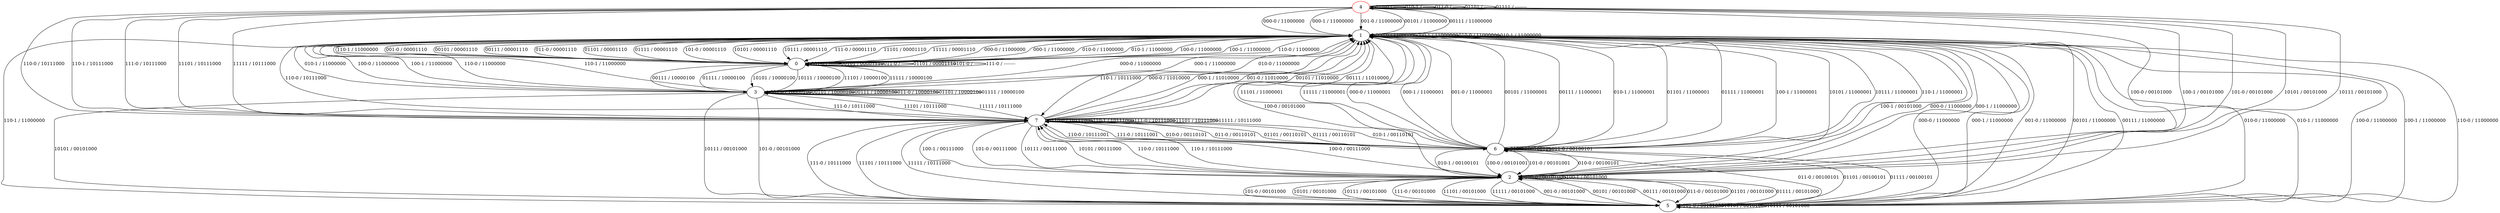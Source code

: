 digraph {
4 [color="red"]
0
1
2
3
5
6
7
4 -> 1 [label="000-0 / 11000000"]
4 -> 1 [label="000-1 / 11000000"]
4 -> 1 [label="001-0 / 11000000"]
4 -> 1 [label="00101 / 11000000"]
4 -> 1 [label="00111 / 11000000"]
4 -> 4 [label="010-0 / --------"]
4 -> 4 [label="010-1 / --------"]
4 -> 4 [label="011-0 / --------"]
4 -> 4 [label="01101 / --------"]
4 -> 4 [label="01111 / --------"]
4 -> 2 [label="100-0 / 00101000"]
4 -> 2 [label="100-1 / 00101000"]
4 -> 2 [label="101-0 / 00101000"]
4 -> 2 [label="10101 / 00101000"]
4 -> 2 [label="10111 / 00101000"]
4 -> 7 [label="110-0 / 10111000"]
4 -> 7 [label="110-1 / 10111000"]
4 -> 7 [label="111-0 / 10111000"]
4 -> 7 [label="11101 / 10111000"]
4 -> 7 [label="11111 / 10111000"]
0 -> 1 [label="000-0 / 11000000"]
0 -> 1 [label="000-1 / 11000000"]
0 -> 0 [label="001-0 / --------"]
0 -> 0 [label="00101 / 00001110"]
0 -> 3 [label="00111 / 10000100"]
0 -> 1 [label="010-0 / 11000000"]
0 -> 1 [label="010-1 / 11000000"]
0 -> 0 [label="011-0 / --------"]
0 -> 0 [label="01101 / 00001110"]
0 -> 3 [label="01111 / 10000100"]
0 -> 1 [label="100-0 / 11000000"]
0 -> 1 [label="100-1 / 11000000"]
0 -> 0 [label="101-0 / --------"]
0 -> 3 [label="10101 / 10000100"]
0 -> 3 [label="10111 / 10000100"]
0 -> 1 [label="110-0 / 11000000"]
0 -> 1 [label="110-1 / 11000000"]
0 -> 0 [label="111-0 / --------"]
0 -> 3 [label="11101 / 10000100"]
0 -> 3 [label="11111 / 10000100"]
1 -> 1 [label="000-0 / 11000000"]
1 -> 1 [label="000-1 / 11000000"]
1 -> 0 [label="001-0 / 00001110"]
1 -> 0 [label="00101 / 00001110"]
1 -> 0 [label="00111 / 00001110"]
1 -> 1 [label="010-0 / 11000000"]
1 -> 1 [label="010-1 / 11000000"]
1 -> 0 [label="011-0 / 00001110"]
1 -> 0 [label="01101 / 00001110"]
1 -> 0 [label="01111 / 00001110"]
1 -> 2 [label="100-0 / 00101000"]
1 -> 2 [label="100-1 / 00101000"]
1 -> 0 [label="101-0 / 00001110"]
1 -> 0 [label="10101 / 00001110"]
1 -> 0 [label="10111 / 00001110"]
1 -> 7 [label="110-0 / 10111000"]
1 -> 7 [label="110-1 / 10111000"]
1 -> 0 [label="111-0 / 00001110"]
1 -> 0 [label="11101 / 00001110"]
1 -> 0 [label="11111 / 00001110"]
2 -> 1 [label="000-0 / 11000000"]
2 -> 1 [label="000-1 / 11000000"]
2 -> 5 [label="001-0 / 00101000"]
2 -> 5 [label="00101 / 00101000"]
2 -> 5 [label="00111 / 00101000"]
2 -> 6 [label="010-0 / 00100101"]
2 -> 6 [label="010-1 / 00100101"]
2 -> 5 [label="011-0 / 00101000"]
2 -> 5 [label="01101 / 00101000"]
2 -> 5 [label="01111 / 00101000"]
2 -> 2 [label="100-0 / 00101000"]
2 -> 2 [label="100-1 / 00101000"]
2 -> 5 [label="101-0 / 00101000"]
2 -> 5 [label="10101 / 00101000"]
2 -> 5 [label="10111 / 00101000"]
2 -> 7 [label="110-0 / 10111000"]
2 -> 7 [label="110-1 / 10111000"]
2 -> 5 [label="111-0 / 00101000"]
2 -> 5 [label="11101 / 00101000"]
2 -> 5 [label="11111 / 00101000"]
3 -> 1 [label="000-0 / 11000000"]
3 -> 1 [label="000-1 / 11000000"]
3 -> 3 [label="001-0 / 10000100"]
3 -> 3 [label="00101 / 10000100"]
3 -> 3 [label="00111 / 10000100"]
3 -> 1 [label="010-0 / 11000000"]
3 -> 1 [label="010-1 / 11000000"]
3 -> 3 [label="011-0 / 10000100"]
3 -> 3 [label="01101 / 10000100"]
3 -> 3 [label="01111 / 10000100"]
3 -> 1 [label="100-0 / 11000000"]
3 -> 1 [label="100-1 / 11000000"]
3 -> 5 [label="101-0 / 00101000"]
3 -> 5 [label="10101 / 00101000"]
3 -> 5 [label="10111 / 00101000"]
3 -> 1 [label="110-0 / 11000000"]
3 -> 1 [label="110-1 / 11000000"]
3 -> 7 [label="111-0 / 10111000"]
3 -> 7 [label="11101 / 10111000"]
3 -> 7 [label="11111 / 10111000"]
5 -> 1 [label="000-0 / 11000000"]
5 -> 1 [label="000-1 / 11000000"]
5 -> 1 [label="001-0 / 11000000"]
5 -> 1 [label="00101 / 11000000"]
5 -> 1 [label="00111 / 11000000"]
5 -> 1 [label="010-0 / 11000000"]
5 -> 1 [label="010-1 / 11000000"]
5 -> 6 [label="011-0 / 00100101"]
5 -> 6 [label="01101 / 00100101"]
5 -> 6 [label="01111 / 00100101"]
5 -> 1 [label="100-0 / 11000000"]
5 -> 1 [label="100-1 / 11000000"]
5 -> 5 [label="101-0 / 00101000"]
5 -> 5 [label="10101 / 00101000"]
5 -> 5 [label="10111 / 00101000"]
5 -> 1 [label="110-0 / 11000000"]
5 -> 1 [label="110-1 / 11000000"]
5 -> 7 [label="111-0 / 10111000"]
5 -> 7 [label="11101 / 10111000"]
5 -> 7 [label="11111 / 10111000"]
6 -> 1 [label="000-0 / 11000001"]
6 -> 1 [label="000-1 / 11000001"]
6 -> 1 [label="001-0 / 11000001"]
6 -> 1 [label="00101 / 11000001"]
6 -> 1 [label="00111 / 11000001"]
6 -> 6 [label="010-0 / 00100101"]
6 -> 1 [label="010-1 / 11000001"]
6 -> 6 [label="011-0 / 00100101"]
6 -> 1 [label="01101 / 11000001"]
6 -> 1 [label="01111 / 11000001"]
6 -> 2 [label="100-0 / 00101001"]
6 -> 1 [label="100-1 / 11000001"]
6 -> 2 [label="101-0 / 00101001"]
6 -> 1 [label="10101 / 11000001"]
6 -> 1 [label="10111 / 11000001"]
6 -> 7 [label="110-0 / 10111001"]
6 -> 1 [label="110-1 / 11000001"]
6 -> 7 [label="111-0 / 10111001"]
6 -> 1 [label="11101 / 11000001"]
6 -> 1 [label="11111 / 11000001"]
7 -> 1 [label="000-0 / 11010000"]
7 -> 1 [label="000-1 / 11010000"]
7 -> 1 [label="001-0 / 11010000"]
7 -> 1 [label="00101 / 11010000"]
7 -> 1 [label="00111 / 11010000"]
7 -> 6 [label="010-0 / 00110101"]
7 -> 6 [label="010-1 / 00110101"]
7 -> 6 [label="011-0 / 00110101"]
7 -> 6 [label="01101 / 00110101"]
7 -> 6 [label="01111 / 00110101"]
7 -> 2 [label="100-0 / 00111000"]
7 -> 2 [label="100-1 / 00111000"]
7 -> 2 [label="101-0 / 00111000"]
7 -> 2 [label="10101 / 00111000"]
7 -> 2 [label="10111 / 00111000"]
7 -> 7 [label="110-0 / 10111000"]
7 -> 7 [label="110-1 / 10111000"]
7 -> 7 [label="111-0 / 10111000"]
7 -> 7 [label="11101 / 10111000"]
7 -> 7 [label="11111 / 10111000"]
}
